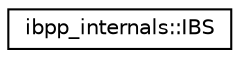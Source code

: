 digraph "Graphical Class Hierarchy"
{
 // LATEX_PDF_SIZE
  edge [fontname="Helvetica",fontsize="10",labelfontname="Helvetica",labelfontsize="10"];
  node [fontname="Helvetica",fontsize="10",shape=record];
  rankdir="LR";
  Node0 [label="ibpp_internals::IBS",height=0.2,width=0.4,color="black", fillcolor="white", style="filled",URL="$classibpp__internals_1_1IBS.html",tooltip=" "];
}
